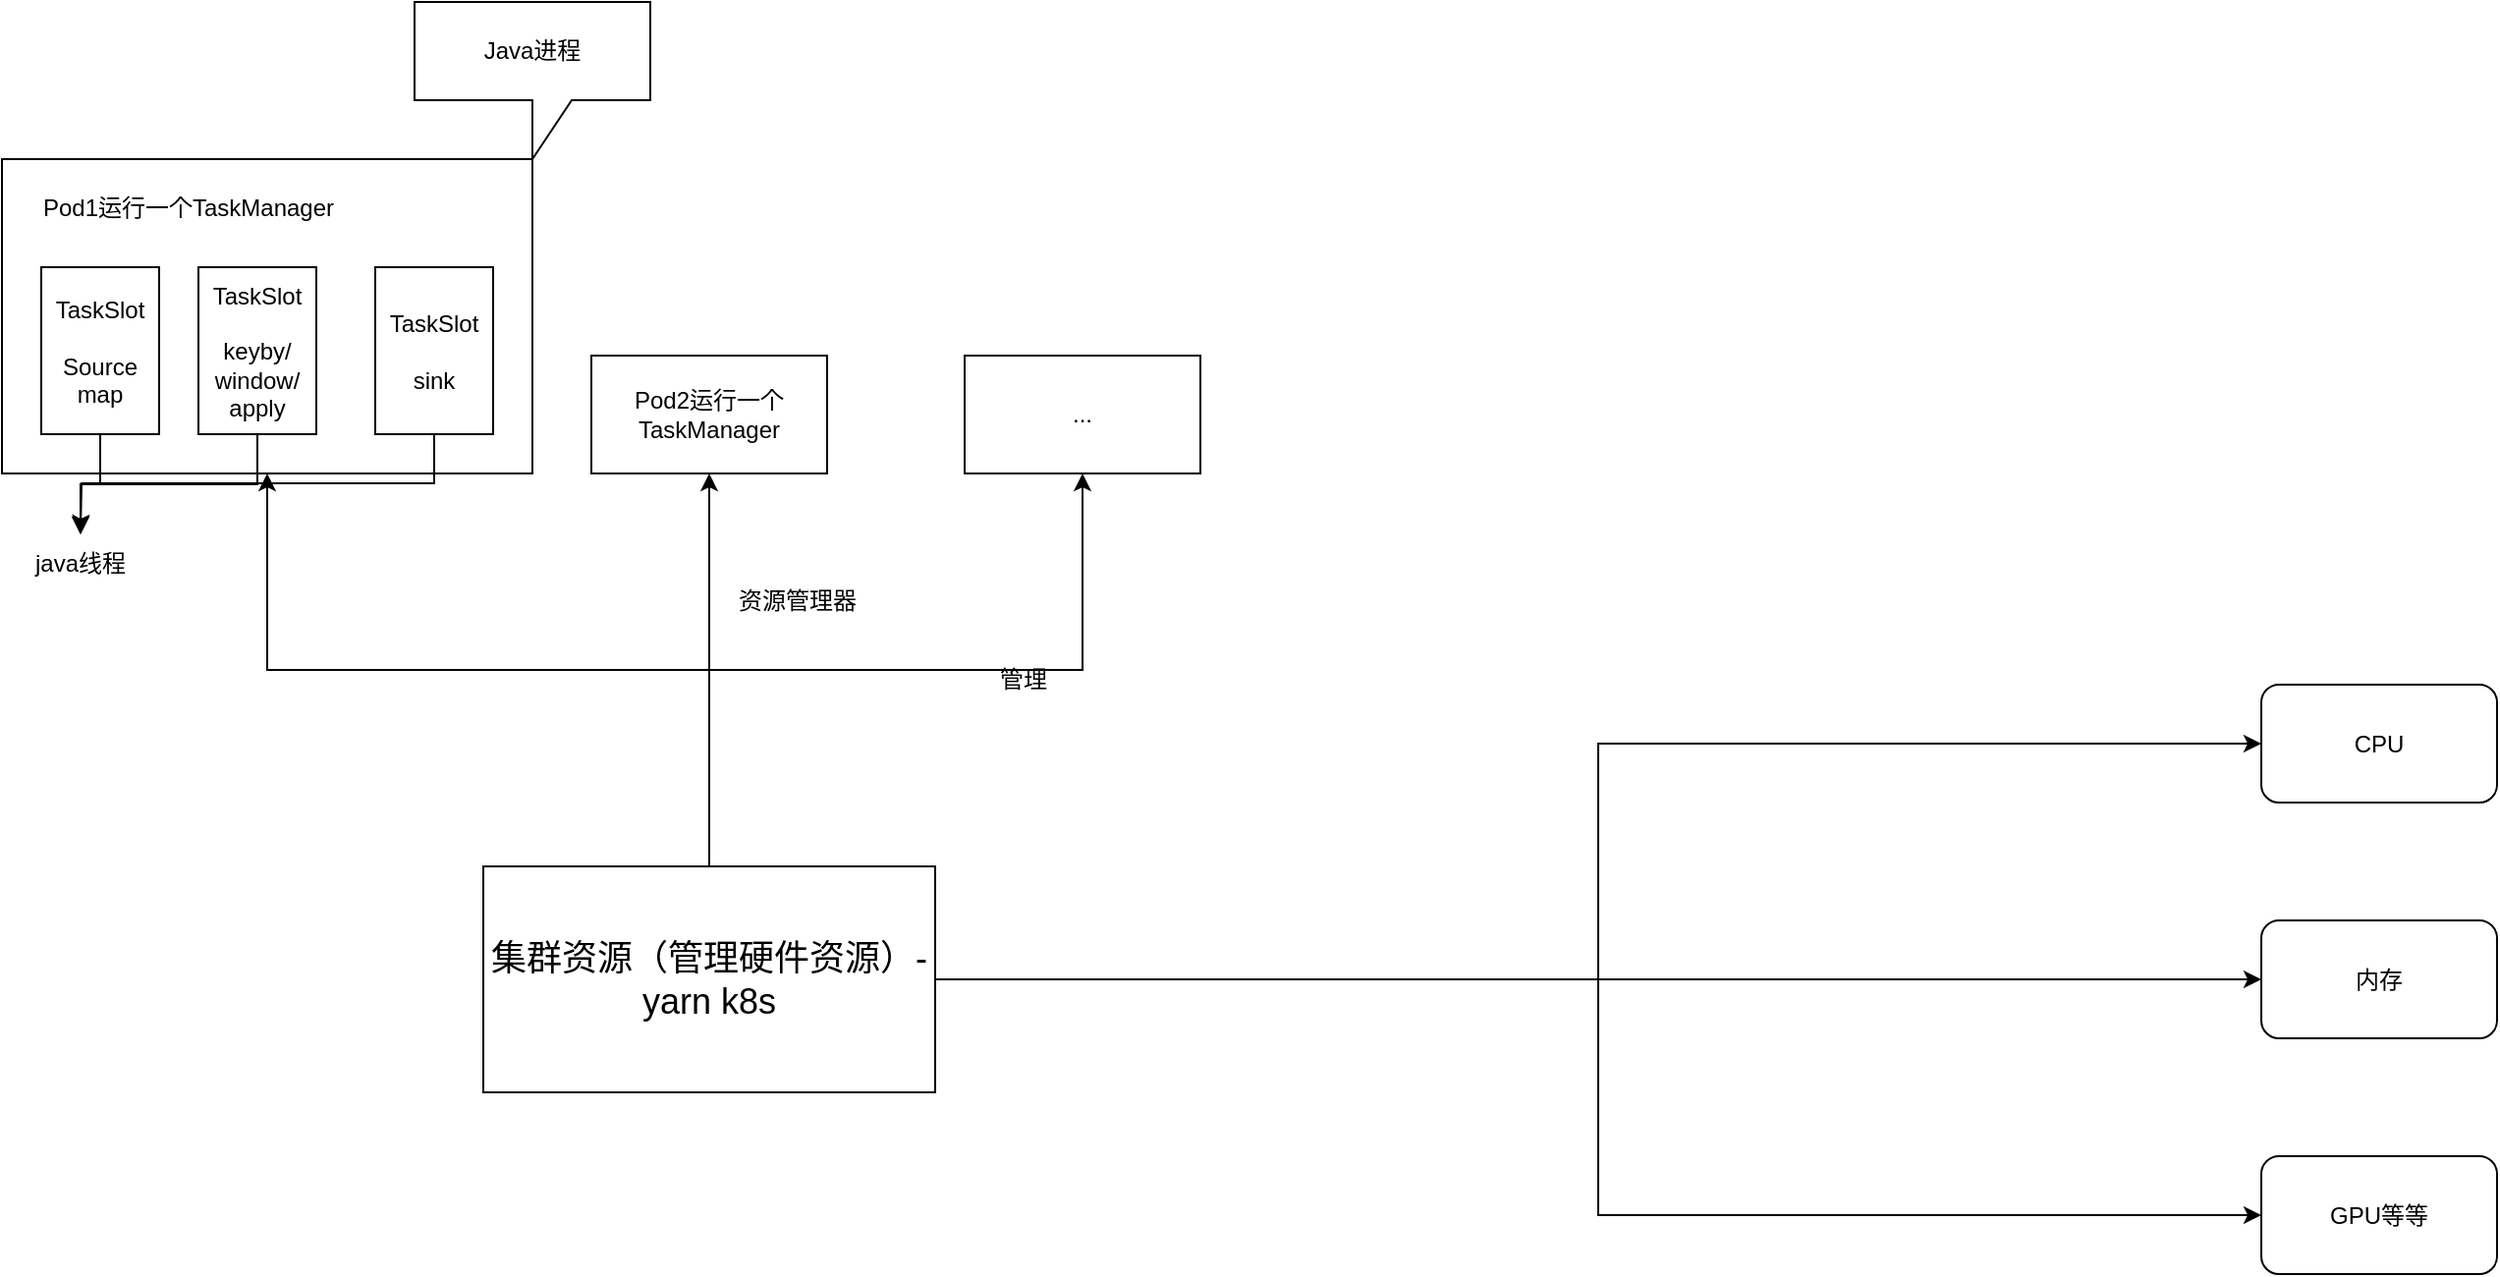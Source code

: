 <mxfile version="24.7.7">
  <diagram name="第 1 页" id="iIECJWi-0OoufL-8ScMg">
    <mxGraphModel dx="2036" dy="3190" grid="1" gridSize="10" guides="1" tooltips="1" connect="1" arrows="1" fold="1" page="1" pageScale="1" pageWidth="3300" pageHeight="2339" math="0" shadow="0">
      <root>
        <mxCell id="0" />
        <mxCell id="1" parent="0" />
        <mxCell id="RD94ebbCXBeV2DK-xxkx-25" style="edgeStyle=orthogonalEdgeStyle;rounded=0;orthogonalLoop=1;jettySize=auto;html=1;exitX=1;exitY=0.5;exitDx=0;exitDy=0;entryX=0;entryY=0.5;entryDx=0;entryDy=0;" edge="1" parent="1" source="RD94ebbCXBeV2DK-xxkx-31" target="RD94ebbCXBeV2DK-xxkx-32">
          <mxGeometry relative="1" as="geometry" />
        </mxCell>
        <mxCell id="RD94ebbCXBeV2DK-xxkx-26" style="edgeStyle=orthogonalEdgeStyle;rounded=0;orthogonalLoop=1;jettySize=auto;html=1;exitX=1;exitY=0.5;exitDx=0;exitDy=0;entryX=0;entryY=0.5;entryDx=0;entryDy=0;" edge="1" parent="1" source="RD94ebbCXBeV2DK-xxkx-31" target="RD94ebbCXBeV2DK-xxkx-33">
          <mxGeometry relative="1" as="geometry" />
        </mxCell>
        <mxCell id="RD94ebbCXBeV2DK-xxkx-27" style="edgeStyle=orthogonalEdgeStyle;rounded=0;orthogonalLoop=1;jettySize=auto;html=1;exitX=1;exitY=0.5;exitDx=0;exitDy=0;entryX=0;entryY=0.5;entryDx=0;entryDy=0;" edge="1" parent="1" source="RD94ebbCXBeV2DK-xxkx-31" target="RD94ebbCXBeV2DK-xxkx-34">
          <mxGeometry relative="1" as="geometry" />
        </mxCell>
        <mxCell id="RD94ebbCXBeV2DK-xxkx-28" style="edgeStyle=orthogonalEdgeStyle;rounded=0;orthogonalLoop=1;jettySize=auto;html=1;exitX=0.5;exitY=0;exitDx=0;exitDy=0;entryX=0.5;entryY=1;entryDx=0;entryDy=0;" edge="1" parent="1" source="RD94ebbCXBeV2DK-xxkx-31" target="RD94ebbCXBeV2DK-xxkx-37">
          <mxGeometry relative="1" as="geometry" />
        </mxCell>
        <mxCell id="RD94ebbCXBeV2DK-xxkx-29" style="edgeStyle=orthogonalEdgeStyle;rounded=0;orthogonalLoop=1;jettySize=auto;html=1;exitX=0.5;exitY=0;exitDx=0;exitDy=0;entryX=0.5;entryY=1;entryDx=0;entryDy=0;" edge="1" parent="1" source="RD94ebbCXBeV2DK-xxkx-31" target="RD94ebbCXBeV2DK-xxkx-38">
          <mxGeometry relative="1" as="geometry" />
        </mxCell>
        <mxCell id="RD94ebbCXBeV2DK-xxkx-30" style="edgeStyle=orthogonalEdgeStyle;rounded=0;orthogonalLoop=1;jettySize=auto;html=1;exitX=0.5;exitY=0;exitDx=0;exitDy=0;entryX=0.5;entryY=1;entryDx=0;entryDy=0;" edge="1" parent="1" source="RD94ebbCXBeV2DK-xxkx-31" target="RD94ebbCXBeV2DK-xxkx-35">
          <mxGeometry relative="1" as="geometry" />
        </mxCell>
        <mxCell id="RD94ebbCXBeV2DK-xxkx-31" value="&lt;font style=&quot;font-size: 18px;&quot;&gt;集群资源（管理硬件资源）-yarn k8s&lt;/font&gt;" style="rounded=0;whiteSpace=wrap;html=1;" vertex="1" parent="1">
          <mxGeometry x="2005" y="-500" width="230" height="115" as="geometry" />
        </mxCell>
        <mxCell id="RD94ebbCXBeV2DK-xxkx-32" value="CPU" style="rounded=1;whiteSpace=wrap;html=1;" vertex="1" parent="1">
          <mxGeometry x="2910" y="-592.5" width="120" height="60" as="geometry" />
        </mxCell>
        <mxCell id="RD94ebbCXBeV2DK-xxkx-33" value="内存" style="rounded=1;whiteSpace=wrap;html=1;" vertex="1" parent="1">
          <mxGeometry x="2910" y="-472.5" width="120" height="60" as="geometry" />
        </mxCell>
        <mxCell id="RD94ebbCXBeV2DK-xxkx-34" value="GPU等等" style="rounded=1;whiteSpace=wrap;html=1;" vertex="1" parent="1">
          <mxGeometry x="2910" y="-352.5" width="120" height="60" as="geometry" />
        </mxCell>
        <mxCell id="RD94ebbCXBeV2DK-xxkx-35" value="&lt;div&gt;&lt;br&gt;&lt;/div&gt;" style="whiteSpace=wrap;html=1;rounded=0;" vertex="1" parent="1">
          <mxGeometry x="1760" y="-860" width="270" height="160" as="geometry" />
        </mxCell>
        <mxCell id="RD94ebbCXBeV2DK-xxkx-36" value="管理" style="text;html=1;align=center;verticalAlign=middle;whiteSpace=wrap;rounded=0;" vertex="1" parent="1">
          <mxGeometry x="2250" y="-610" width="60" height="30" as="geometry" />
        </mxCell>
        <mxCell id="RD94ebbCXBeV2DK-xxkx-37" value="Pod2运行一个TaskManager" style="whiteSpace=wrap;html=1;rounded=0;" vertex="1" parent="1">
          <mxGeometry x="2060" y="-760" width="120" height="60" as="geometry" />
        </mxCell>
        <mxCell id="RD94ebbCXBeV2DK-xxkx-38" value="..." style="whiteSpace=wrap;html=1;rounded=0;" vertex="1" parent="1">
          <mxGeometry x="2250" y="-760" width="120" height="60" as="geometry" />
        </mxCell>
        <mxCell id="RD94ebbCXBeV2DK-xxkx-39" value="Pod1运行一个TaskManager" style="text;html=1;align=center;verticalAlign=middle;whiteSpace=wrap;rounded=0;" vertex="1" parent="1">
          <mxGeometry x="1770" y="-850" width="170" height="30" as="geometry" />
        </mxCell>
        <mxCell id="RD94ebbCXBeV2DK-xxkx-40" style="edgeStyle=orthogonalEdgeStyle;rounded=0;orthogonalLoop=1;jettySize=auto;html=1;exitX=0.5;exitY=1;exitDx=0;exitDy=0;" edge="1" parent="1" source="RD94ebbCXBeV2DK-xxkx-41" target="RD94ebbCXBeV2DK-xxkx-47">
          <mxGeometry relative="1" as="geometry" />
        </mxCell>
        <mxCell id="RD94ebbCXBeV2DK-xxkx-41" value="TaskSlot&lt;div&gt;&lt;br&gt;&lt;div&gt;Source&lt;/div&gt;&lt;div&gt;map&lt;/div&gt;&lt;/div&gt;" style="rounded=0;whiteSpace=wrap;html=1;" vertex="1" parent="1">
          <mxGeometry x="1780" y="-805" width="60" height="85" as="geometry" />
        </mxCell>
        <mxCell id="RD94ebbCXBeV2DK-xxkx-42" style="edgeStyle=orthogonalEdgeStyle;rounded=0;orthogonalLoop=1;jettySize=auto;html=1;exitX=0.5;exitY=1;exitDx=0;exitDy=0;" edge="1" parent="1" source="RD94ebbCXBeV2DK-xxkx-43" target="RD94ebbCXBeV2DK-xxkx-47">
          <mxGeometry relative="1" as="geometry" />
        </mxCell>
        <mxCell id="RD94ebbCXBeV2DK-xxkx-43" value="TaskSlot&lt;div&gt;&lt;br&gt;&lt;/div&gt;&lt;div&gt;keyby/&lt;/div&gt;&lt;div&gt;window/&lt;/div&gt;&lt;div&gt;apply&lt;/div&gt;" style="rounded=0;whiteSpace=wrap;html=1;" vertex="1" parent="1">
          <mxGeometry x="1860" y="-805" width="60" height="85" as="geometry" />
        </mxCell>
        <mxCell id="RD94ebbCXBeV2DK-xxkx-44" style="edgeStyle=orthogonalEdgeStyle;rounded=0;orthogonalLoop=1;jettySize=auto;html=1;exitX=0.5;exitY=1;exitDx=0;exitDy=0;" edge="1" parent="1" source="RD94ebbCXBeV2DK-xxkx-45">
          <mxGeometry relative="1" as="geometry">
            <mxPoint x="1800" y="-670" as="targetPoint" />
          </mxGeometry>
        </mxCell>
        <mxCell id="RD94ebbCXBeV2DK-xxkx-45" value="TaskSlot&lt;div&gt;&lt;br&gt;&lt;/div&gt;&lt;div&gt;sink&lt;/div&gt;" style="rounded=0;whiteSpace=wrap;html=1;" vertex="1" parent="1">
          <mxGeometry x="1950" y="-805" width="60" height="85" as="geometry" />
        </mxCell>
        <mxCell id="RD94ebbCXBeV2DK-xxkx-46" value="Java进程" style="shape=callout;whiteSpace=wrap;html=1;perimeter=calloutPerimeter;" vertex="1" parent="1">
          <mxGeometry x="1970" y="-940" width="120" height="80" as="geometry" />
        </mxCell>
        <mxCell id="RD94ebbCXBeV2DK-xxkx-47" value="java线程" style="text;html=1;align=center;verticalAlign=middle;whiteSpace=wrap;rounded=0;" vertex="1" parent="1">
          <mxGeometry x="1770" y="-669" width="60" height="30" as="geometry" />
        </mxCell>
        <mxCell id="RD94ebbCXBeV2DK-xxkx-48" value="资源管理器" style="text;html=1;align=center;verticalAlign=middle;whiteSpace=wrap;rounded=0;" vertex="1" parent="1">
          <mxGeometry x="2130" y="-650" width="70" height="30" as="geometry" />
        </mxCell>
      </root>
    </mxGraphModel>
  </diagram>
</mxfile>
